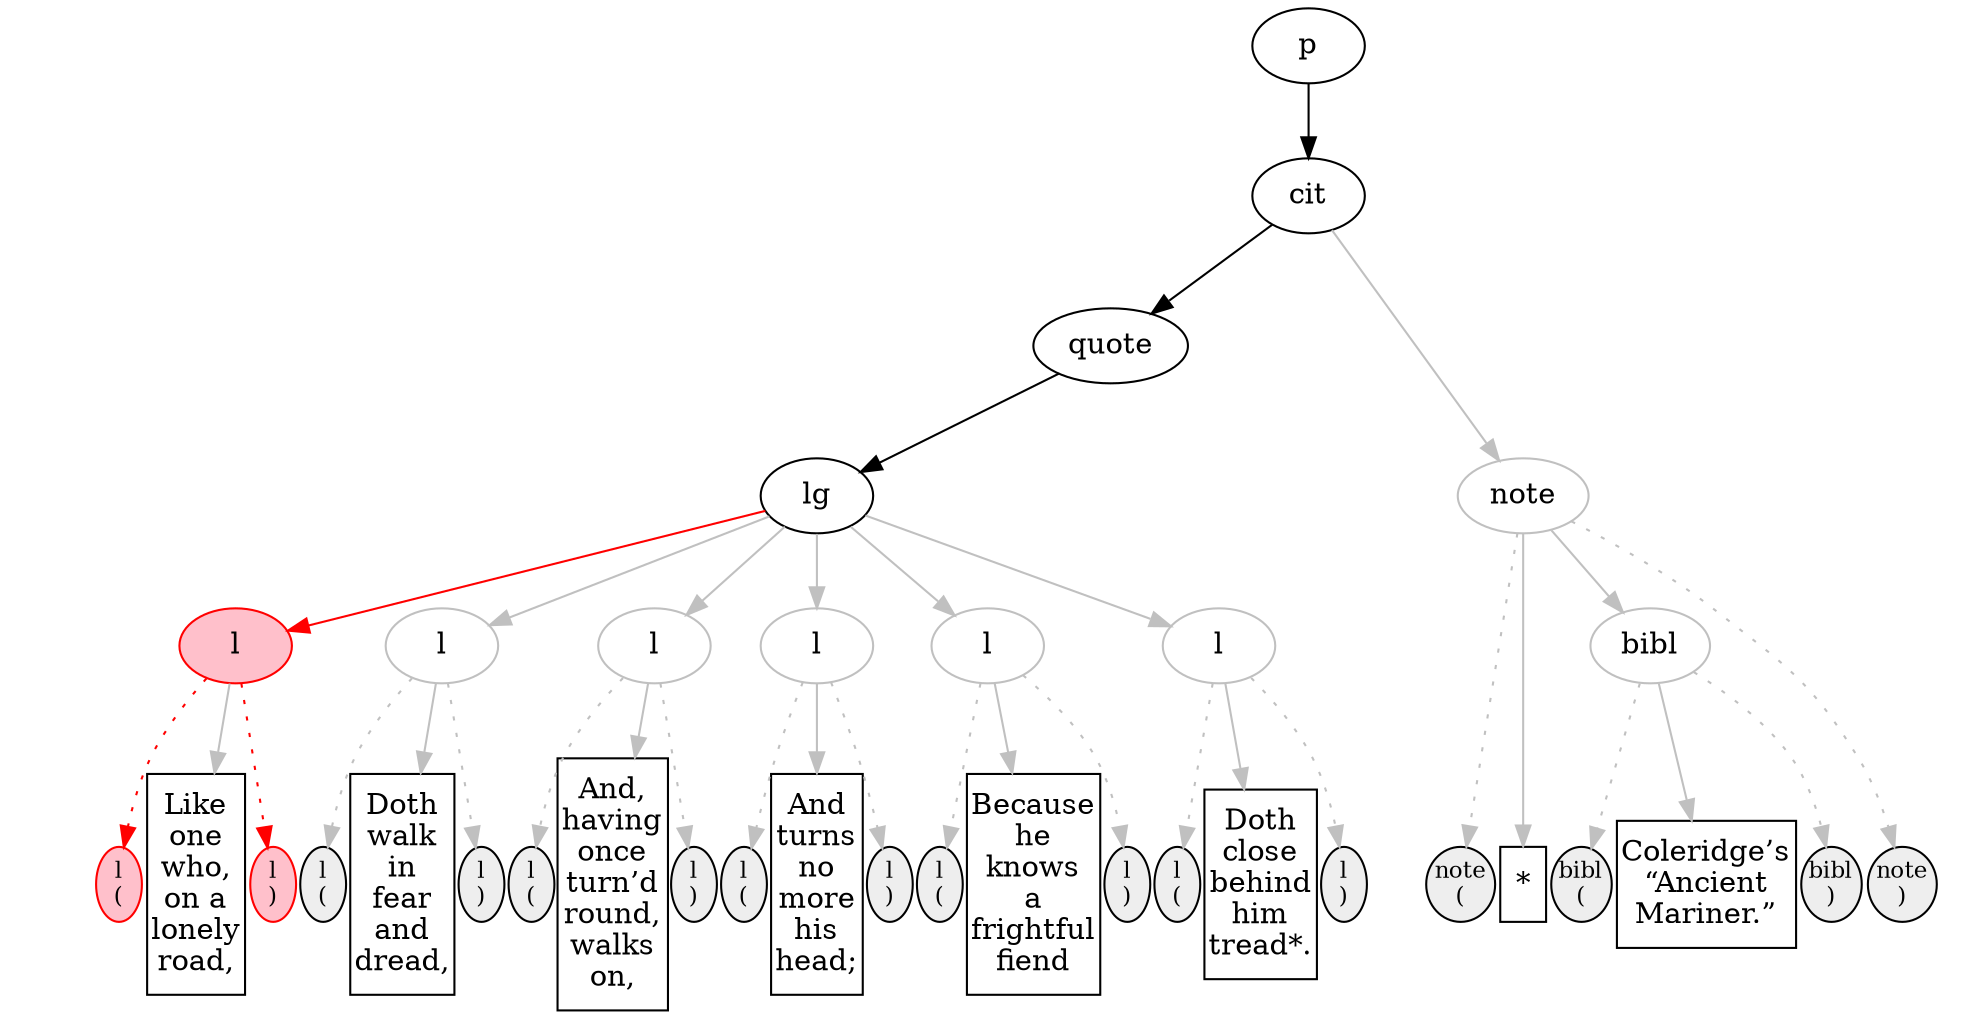 digraph { 
  graph [nodesep=0.03] ;
  node [ordering=out]; 
  subgraph { 
    rank=same; 
// p_0 is past at 
start_p_0 [label="p\n(", shape=ellipse, margin=0, width=0.03, fontsize=5, color=transparent, style=invis, fillcolor="#EEEEEE"];
end_p_0 [label="p\n)", shape=ellipse, margin=0, width=0.03, fontsize=5, color=transparent, style=invis, fillcolor="#EEEEEE"];
// pcd1 is past at 
// cit_0 is past at 
start_cit_0 [label="cit\n(", shape=ellipse, margin=0, width=0.03, fontsize=5, color=transparent, style=invis, fillcolor="#EEEEEE"];
end_cit_0 [label="cit\n)", shape=ellipse, margin=0, width=0.03, fontsize=5, color=transparent, style=invis, fillcolor="#EEEEEE"];
// pcd2 is past at 
// quote_0 is past at 
start_quote_0 [label="quote\n(", shape=ellipse, margin=0, width=0.03, fontsize=5, color=transparent, style=invis, fillcolor="#EEEEEE"];
end_quote_0 [label="quote\n)", shape=ellipse, margin=0, width=0.03, fontsize=5, color=transparent, style=invis, fillcolor="#EEEEEE"];
// pcd3 is past at 
// lg_0 is past at 
start_lg_0 [label="lg\n(", shape=ellipse, margin=0, width=0.03, fontsize=5, color=transparent, style=invis, fillcolor="#EEEEEE"];
end_lg_0 [label="lg\n)", shape=ellipse, margin=0, width=0.03, fontsize=5, color=transparent, style=invis, fillcolor="#EEEEEE"];
// pcd4 is past at 
// l_0 is current at 
start_l_0 [label="l\n(", shape=ellipse, margin=0, width=0.3, fontsize=11, color=red, style=filled, fillcolor=pink];
end_l_0 [label="l\n)", shape=ellipse, margin=0, width=0.3, fontsize=11, color=red, style=filled, fillcolor=pink];
// pcd5 is future at 
pcd5 [shape=box, label="Like\none\nwho,\non a\nlonely\nroad,", color=black, margin="0.03, 0.11", width=0.3];
// pcd6 is future at 
// l_1 is future at 
start_l_1 [label="l\n(", shape=ellipse, margin=0, width=0.3, fontsize=11, color=black, style=filled, fillcolor="#EEEEEE"];
end_l_1 [label="l\n)", shape=ellipse, margin=0, width=0.3, fontsize=11, color=black, style=filled, fillcolor="#EEEEEE"];
// pcd7 is future at 
pcd7 [shape=box, label="Doth\nwalk\nin\nfear\nand\ndread,", color=black, margin="0.03, 0.11", width=0.3];
// pcd8 is future at 
// l_2 is future at 
start_l_2 [label="l\n(", shape=ellipse, margin=0, width=0.3, fontsize=11, color=black, style=filled, fillcolor="#EEEEEE"];
end_l_2 [label="l\n)", shape=ellipse, margin=0, width=0.3, fontsize=11, color=black, style=filled, fillcolor="#EEEEEE"];
// pcd9 is future at 
pcd9 [shape=box, label="And,\nhaving\nonce\nturn’d\nround,\nwalks\non,", color=black, margin="0.03, 0.11", width=0.3];
// pcd10 is future at 
// l_3 is future at 
start_l_3 [label="l\n(", shape=ellipse, margin=0, width=0.3, fontsize=11, color=black, style=filled, fillcolor="#EEEEEE"];
end_l_3 [label="l\n)", shape=ellipse, margin=0, width=0.3, fontsize=11, color=black, style=filled, fillcolor="#EEEEEE"];
// pcd11 is future at 
pcd11 [shape=box, label="And\nturns\nno\nmore\nhis\nhead;", color=black, margin="0.03, 0.11", width=0.3];
// pcd12 is future at 
// l_4 is future at 
start_l_4 [label="l\n(", shape=ellipse, margin=0, width=0.3, fontsize=11, color=black, style=filled, fillcolor="#EEEEEE"];
end_l_4 [label="l\n)", shape=ellipse, margin=0, width=0.3, fontsize=11, color=black, style=filled, fillcolor="#EEEEEE"];
// pcd13 is future at 
pcd13 [shape=box, label="Because\nhe\nknows\na\nfrightful\nfiend", color=black, margin="0.03, 0.11", width=0.3];
// pcd14 is future at 
// l_5 is future at 
start_l_5 [label="l\n(", shape=ellipse, margin=0, width=0.3, fontsize=11, color=black, style=filled, fillcolor="#EEEEEE"];
end_l_5 [label="l\n)", shape=ellipse, margin=0, width=0.3, fontsize=11, color=black, style=filled, fillcolor="#EEEEEE"];
// pcd15 is future at 
pcd15 [shape=box, label="Doth\nclose\nbehind\nhim\ntread*.", color=black, margin="0.03, 0.11", width=0.3];
// pcd16 is future at 
// pcd17 is future at 
// pcd18 is future at 
// note_8 is future at 
start_note_8 [label="note\n(", shape=ellipse, margin=0, width=0.3, fontsize=11, color=black, style=filled, fillcolor="#EEEEEE"];
end_note_8 [label="note\n)", shape=ellipse, margin=0, width=0.3, fontsize=11, color=black, style=filled, fillcolor="#EEEEEE"];
// pcd19 is future at 
pcd19 [shape=box, label="*\n", color=black, margin="0.03, 0.11", width=0.3];
// bibl_8 is future at 
start_bibl_8 [label="bibl\n(", shape=ellipse, margin=0, width=0.3, fontsize=11, color=black, style=filled, fillcolor="#EEEEEE"];
end_bibl_8 [label="bibl\n)", shape=ellipse, margin=0, width=0.3, fontsize=11, color=black, style=filled, fillcolor="#EEEEEE"];
// pcd20 is future at 
pcd20 [shape=box, label="Coleridge’s\n“Ancient\nMariner.”", color=black, margin="0.03, 0.11", width=0.3];
// pcd21 is future at 
// pcd22 is future at 
// pcd23 is future at 
  } 

p_0 [label=p, color=black, shape=oval]; 
cit_0 [label=cit, color=black, shape=oval]; 
quote_0 [label=quote, color=black, shape=oval]; 
lg_0 [label=lg, color=black, shape=oval]; 
l_0 [label=l, color=red, shape=oval, style=filled, fillcolor=pink]; 
l_1 [label=l, color=gray, shape=oval]; 
l_2 [label=l, color=gray, shape=oval]; 
l_3 [label=l, color=gray, shape=oval]; 
l_4 [label=l, color=gray, shape=oval]; 
l_5 [label=l, color=gray, shape=oval]; 
note_8 [label=note, color=gray, shape=oval]; 
bibl_8 [label=bibl, color=gray, shape=oval]; 

p_0 -> start_p_0 [color=black, style=invis, arrowhead=none];
p_0 -> cit_0 [color=black, style=solid];
p_0 -> end_p_0 [color=black, style=invis, arrowhead=none];
cit_0 -> start_cit_0 [color=black, style=invis, arrowhead=none];
cit_0 -> quote_0 [color=black, style=solid];
cit_0 -> note_8 [color=gray, style=solid];
cit_0 -> end_cit_0 [color=black, style=invis, arrowhead=none];
quote_0 -> start_quote_0 [color=black, style=invis, arrowhead=none];
quote_0 -> lg_0 [color=black, style=solid];
quote_0 -> end_quote_0 [color=black, style=invis, arrowhead=none];
lg_0 -> start_lg_0 [color=black, style=invis, arrowhead=none];
lg_0 -> l_0 [color=red, style=solid];
lg_0 -> l_1 [color=gray, style=solid];
lg_0 -> l_2 [color=gray, style=solid];
lg_0 -> l_3 [color=gray, style=solid];
lg_0 -> l_4 [color=gray, style=solid];
lg_0 -> l_5 [color=gray, style=solid];
lg_0 -> end_lg_0 [color=black, style=invis, arrowhead=none];
l_0 -> start_l_0 [color=red, style=dotted];
l_0 -> pcd5 [color=gray, style=solid];
l_0 -> end_l_0 [color=red, style=dotted];
l_1 -> start_l_1 [color=gray, style=dotted];
l_1 -> pcd7 [color=gray, style=solid];
l_1 -> end_l_1 [color=gray, style=dotted];
l_2 -> start_l_2 [color=gray, style=dotted];
l_2 -> pcd9 [color=gray, style=solid];
l_2 -> end_l_2 [color=gray, style=dotted];
l_3 -> start_l_3 [color=gray, style=dotted];
l_3 -> pcd11 [color=gray, style=solid];
l_3 -> end_l_3 [color=gray, style=dotted];
l_4 -> start_l_4 [color=gray, style=dotted];
l_4 -> pcd13 [color=gray, style=solid];
l_4 -> end_l_4 [color=gray, style=dotted];
l_5 -> start_l_5 [color=gray, style=dotted];
l_5 -> pcd15 [color=gray, style=solid];
l_5 -> end_l_5 [color=gray, style=dotted];
note_8 -> start_note_8 [color=gray, style=dotted];
note_8 -> pcd19 [color=gray, style=solid];
note_8 -> bibl_8 [color=gray, style=solid];
note_8 -> end_note_8 [color=gray, style=dotted];
bibl_8 -> start_bibl_8 [color=gray, style=dotted];
bibl_8 -> pcd20 [color=gray, style=solid];
bibl_8 -> end_bibl_8 [color=gray, style=dotted];
}
